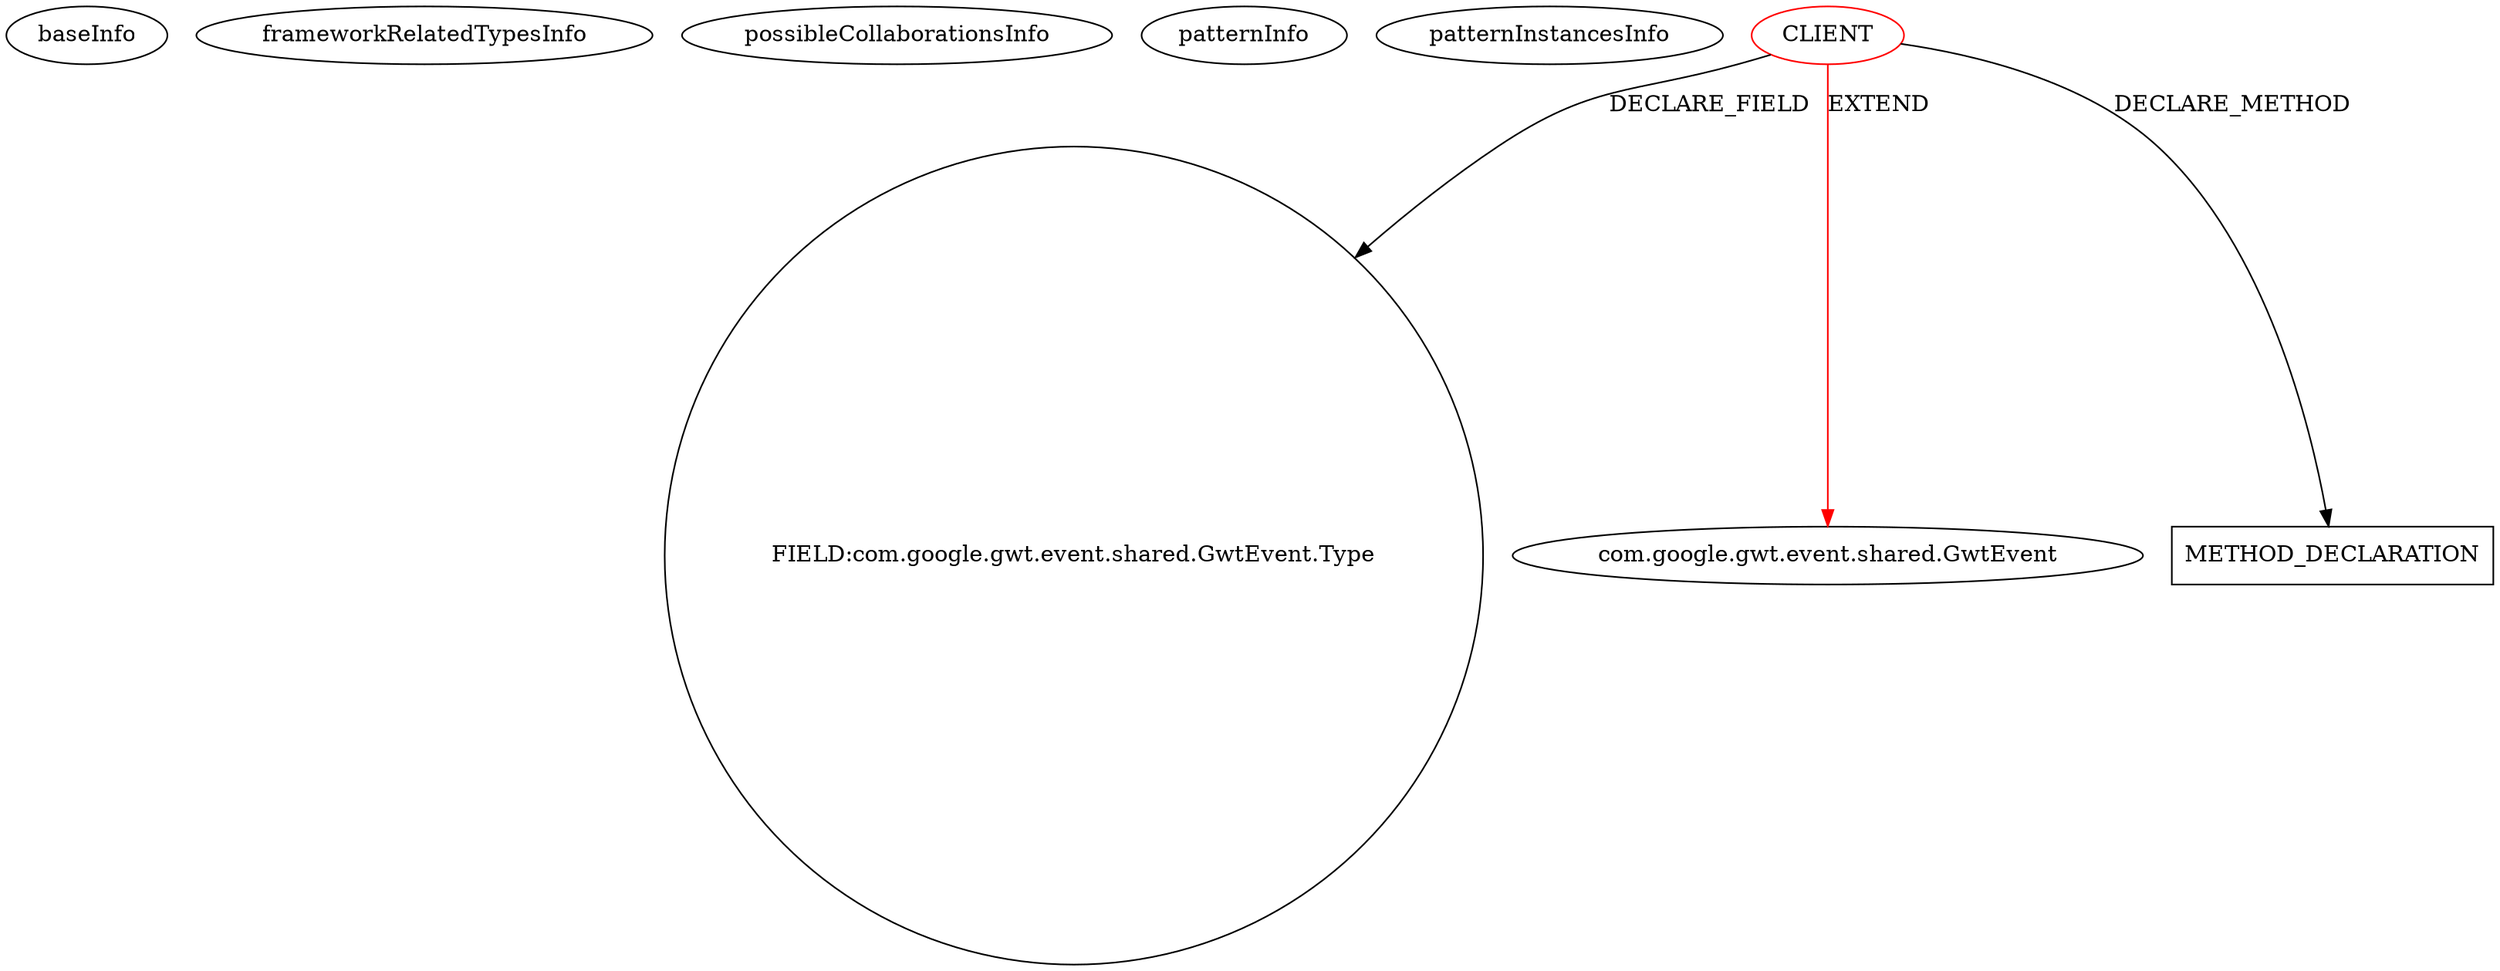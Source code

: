 digraph {
baseInfo[graphId=207,category="pattern",isAnonymous=false,possibleRelation=false]
frameworkRelatedTypesInfo[0="com.google.gwt.event.shared.GwtEvent"]
possibleCollaborationsInfo[]
patternInfo[frequency=6.0,patternRootClient=0]
patternInstancesInfo[0="dapicard-gwt-surface~/dapicard-gwt-surface/gwt-surface-master/gwt-surface/src/main/java/com/axeiya/gwt/surface/client/event/selectionchange/SelectionChangeEvent.java~SelectionChangeEvent~1243",1="dapicard-gwt-surface~/dapicard-gwt-surface/gwt-surface-master/gwt-surface/src/main/java/com/axeiya/gwt/surface/client/event/hotkeypressed/HotKeyPressedEvent.java~HotKeyPressedEvent~1235",2="dapicard-gwt-surface~/dapicard-gwt-surface/gwt-surface-master/gwt-surface/src/main/java/com/axeiya/gwt/surface/client/event/selectedsurfacechange/SelectedSurfaceChangeEvent.java~SelectedSurfaceChangeEvent~1240",3="dapicard-gwt-surface~/dapicard-gwt-surface/gwt-surface-master/gwt-surface/src/main/java/com/axeiya/gwt/surface/client/event/enterkeypressed/EnterKeyPressedEvent.java~EnterKeyPressedEvent~1232",4="dapicard-gwt-surface~/dapicard-gwt-surface/gwt-surface-master/gwt-surface/src/main/java/com/axeiya/gwt/surface/client/event/domchange/DomChangeEvent.java~DomChangeEvent~1229",5="aviera-websockets-gwtready~/aviera-websockets-gwtready/websockets-gwtready-master/src/org/arielviera/gwt/websockets/client/websockets/WebSocketMessageEvent.java~WebSocketMessageEvent~783"]
2[label="FIELD:com.google.gwt.event.shared.GwtEvent.Type",vertexType="FIELD_DECLARATION",isFrameworkType=false,shape=circle]
0[label="CLIENT",vertexType="ROOT_CLIENT_CLASS_DECLARATION",isFrameworkType=false,color=red]
1[label="com.google.gwt.event.shared.GwtEvent",vertexType="FRAMEWORK_CLASS_TYPE",isFrameworkType=false]
16[label="METHOD_DECLARATION",vertexType="CLIENT_METHOD_DECLARATION",isFrameworkType=false,shape=box]
0->1[label="EXTEND",color=red]
0->16[label="DECLARE_METHOD"]
0->2[label="DECLARE_FIELD"]
}
